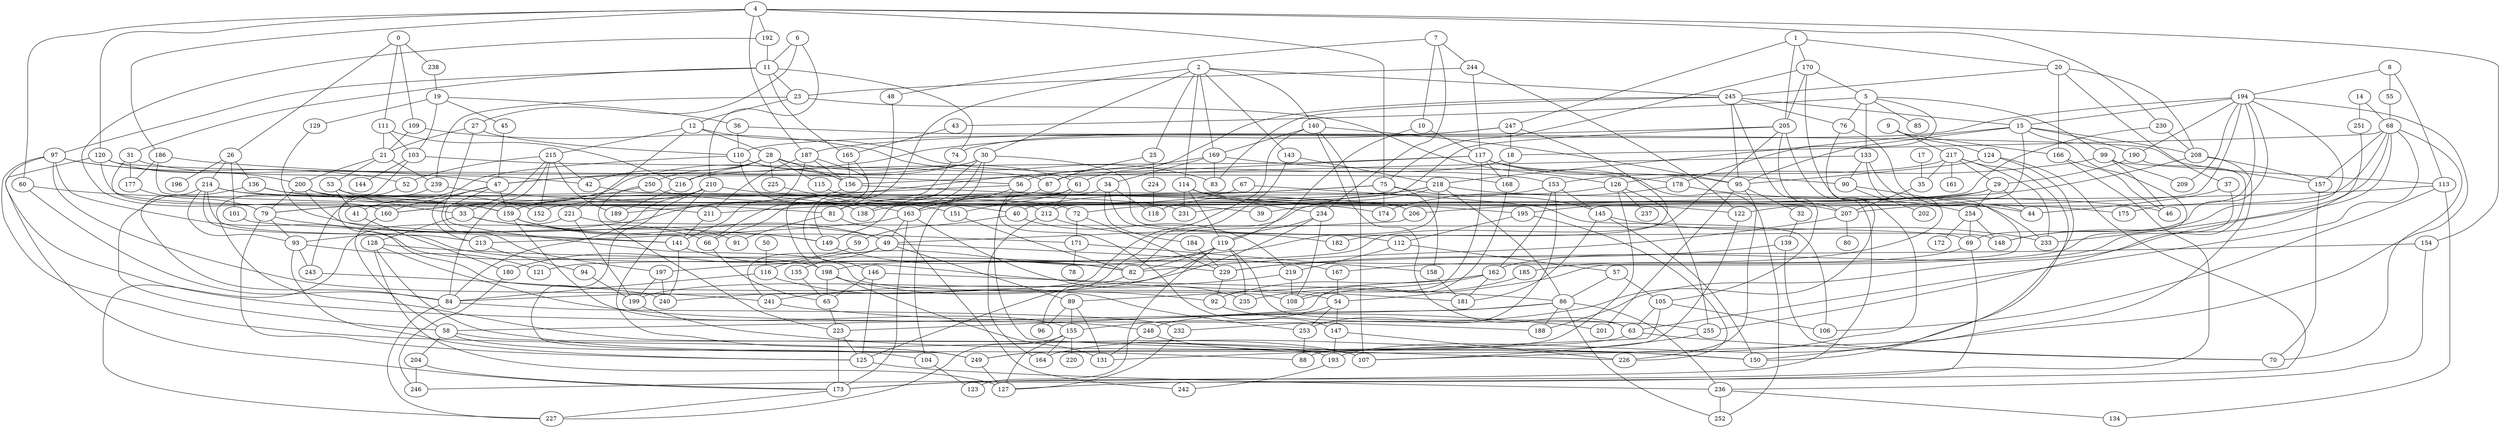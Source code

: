 strict graph  {
0;
26;
109;
111;
238;
1;
20;
170;
205;
247;
2;
25;
30;
114;
140;
143;
146;
169;
245;
4;
60;
75;
120;
154;
186;
187;
192;
230;
5;
43;
76;
85;
99;
133;
178;
6;
11;
27;
210;
7;
10;
48;
234;
244;
8;
55;
113;
194;
9;
124;
166;
217;
117;
119;
23;
31;
74;
97;
165;
12;
28;
153;
215;
221;
14;
68;
251;
15;
95;
122;
190;
198;
208;
218;
17;
35;
18;
56;
168;
19;
36;
45;
103;
129;
37;
21;
53;
200;
239;
126;
87;
224;
101;
136;
196;
214;
110;
197;
42;
61;
115;
156;
216;
225;
250;
29;
44;
72;
195;
254;
47;
81;
138;
148;
160;
163;
177;
32;
139;
33;
66;
128;
171;
34;
79;
112;
118;
184;
207;
157;
162;
39;
40;
59;
219;
41;
180;
206;
46;
108;
159;
213;
49;
89;
135;
167;
241;
50;
116;
52;
54;
147;
155;
253;
57;
86;
105;
58;
104;
193;
204;
84;
151;
212;
226;
63;
70;
249;
65;
223;
67;
106;
211;
188;
69;
173;
185;
229;
149;
145;
158;
174;
232;
78;
93;
125;
80;
91;
242;
82;
96;
83;
227;
236;
248;
252;
88;
131;
90;
202;
233;
92;
255;
121;
243;
94;
199;
201;
209;
141;
107;
144;
123;
134;
231;
235;
240;
127;
237;
152;
181;
150;
164;
220;
161;
189;
172;
175;
246;
182;
0 -- 26  [weight="2.0"];
0 -- 109  [weight="2.0"];
0 -- 111  [weight="2.0"];
0 -- 238  [weight="2.0"];
26 -- 101  [weight="2.0"];
26 -- 136  [weight="2.0"];
26 -- 196  [weight="2.0"];
26 -- 214  [weight="2.0"];
109 -- 21  [weight="2.0"];
109 -- 83  [weight="2.0"];
111 -- 21  [weight="2.0"];
111 -- 103  [weight="2.0"];
111 -- 216  [weight="2.0"];
238 -- 19  [weight="2.0"];
1 -- 20  [weight="2.0"];
1 -- 170  [weight="2.0"];
1 -- 205  [weight="2.0"];
1 -- 247  [weight="2.0"];
20 -- 37  [weight="2.0"];
20 -- 166  [weight="2.0"];
20 -- 208  [weight="2.0"];
20 -- 245  [weight="2.0"];
170 -- 5  [weight="2.0"];
170 -- 75  [weight="2.0"];
170 -- 164  [weight="2.0"];
170 -- 205  [weight="2.0"];
205 -- 121  [weight="2.0"];
205 -- 163  [weight="2.0"];
205 -- 187  [weight="2.0"];
205 -- 207  [weight="2.0"];
205 -- 246  [weight="2.0"];
247 -- 18  [weight="2.0"];
247 -- 47  [weight="2.0"];
247 -- 74  [weight="2.0"];
247 -- 182  [weight="2.0"];
2 -- 25  [weight="2.0"];
2 -- 30  [weight="2.0"];
2 -- 114  [weight="2.0"];
2 -- 140  [weight="2.0"];
2 -- 143  [weight="2.0"];
2 -- 146  [weight="2.0"];
2 -- 169  [weight="2.0"];
2 -- 245  [weight="2.0"];
25 -- 87  [weight="2.0"];
25 -- 224  [weight="2.0"];
30 -- 47  [weight="2.0"];
30 -- 81  [weight="2.0"];
30 -- 138  [weight="2.0"];
30 -- 148  [weight="2.0"];
30 -- 160  [weight="2.0"];
30 -- 163  [weight="2.0"];
114 -- 119  [weight="2.0"];
114 -- 122  [weight="2.0"];
114 -- 231  [weight="2.0"];
114 -- 234  [weight="2.0"];
140 -- 63  [weight="2.0"];
140 -- 84  [weight="2.0"];
140 -- 95  [weight="2.0"];
140 -- 107  [weight="2.0"];
140 -- 169  [weight="2.0"];
143 -- 125  [weight="2.0"];
143 -- 218  [weight="2.0"];
146 -- 65  [weight="2.0"];
146 -- 86  [weight="2.0"];
146 -- 125  [weight="2.0"];
169 -- 34  [weight="2.0"];
169 -- 83  [weight="2.0"];
169 -- 178  [weight="2.0"];
169 -- 189  [weight="2.0"];
245 -- 15  [weight="2.0"];
245 -- 61  [weight="2.0"];
245 -- 76  [weight="2.0"];
245 -- 83  [weight="2.0"];
245 -- 95  [weight="2.0"];
245 -- 105  [weight="2.0"];
4 -- 60  [weight="2.0"];
4 -- 75  [weight="2.0"];
4 -- 120  [weight="2.0"];
4 -- 154  [weight="2.0"];
4 -- 186  [weight="2.0"];
4 -- 187  [weight="2.0"];
4 -- 192  [weight="2.0"];
4 -- 230  [weight="2.0"];
60 -- 84  [weight="2.0"];
60 -- 159  [weight="2.0"];
75 -- 81  [weight="2.0"];
75 -- 138  [weight="2.0"];
75 -- 145  [weight="2.0"];
75 -- 158  [weight="2.0"];
75 -- 174  [weight="2.0"];
120 -- 168  [weight="2.0"];
120 -- 173  [weight="2.0"];
120 -- 200  [weight="2.0"];
120 -- 212  [weight="2.0"];
154 -- 229  [weight="2.0"];
154 -- 236  [weight="2.0"];
186 -- 56  [weight="2.0"];
186 -- 81  [weight="2.0"];
186 -- 177  [weight="2.0"];
187 -- 141  [weight="2.0"];
187 -- 156  [weight="2.0"];
187 -- 198  [weight="2.0"];
187 -- 211  [weight="2.0"];
192 -- 11  [weight="2.0"];
192 -- 160  [weight="2.0"];
230 -- 208  [weight="2.0"];
230 -- 212  [weight="2.0"];
5 -- 43  [weight="2.0"];
5 -- 76  [weight="2.0"];
5 -- 85  [weight="2.0"];
5 -- 99  [weight="2.0"];
5 -- 133  [weight="2.0"];
5 -- 178  [weight="2.0"];
43 -- 165  [weight="2.0"];
76 -- 44  [weight="2.0"];
76 -- 232  [weight="2.0"];
99 -- 46  [weight="2.0"];
99 -- 113  [weight="2.0"];
99 -- 126  [weight="2.0"];
99 -- 209  [weight="2.0"];
133 -- 54  [weight="2.0"];
133 -- 87  [weight="2.0"];
133 -- 90  [weight="2.0"];
133 -- 167  [weight="2.0"];
178 -- 174  [weight="2.0"];
178 -- 254  [weight="2.0"];
6 -- 11  [weight="2.0"];
6 -- 27  [weight="2.0"];
6 -- 210  [weight="2.0"];
11 -- 23  [weight="2.0"];
11 -- 31  [weight="2.0"];
11 -- 74  [weight="2.0"];
11 -- 97  [weight="2.0"];
11 -- 165  [weight="2.0"];
27 -- 21  [weight="2.0"];
27 -- 110  [weight="2.0"];
27 -- 197  [weight="2.0"];
210 -- 84  [weight="2.0"];
210 -- 107  [weight="2.0"];
210 -- 159  [weight="2.0"];
210 -- 175  [weight="2.0"];
210 -- 249  [weight="2.0"];
7 -- 10  [weight="2.0"];
7 -- 48  [weight="2.0"];
7 -- 234  [weight="2.0"];
7 -- 244  [weight="2.0"];
10 -- 117  [weight="2.0"];
10 -- 119  [weight="2.0"];
48 -- 66  [weight="2.0"];
234 -- 108  [weight="2.0"];
234 -- 119  [weight="2.0"];
234 -- 199  [weight="2.0"];
244 -- 23  [weight="2.0"];
244 -- 117  [weight="2.0"];
244 -- 122  [weight="2.0"];
8 -- 55  [weight="2.0"];
8 -- 113  [weight="2.0"];
8 -- 194  [weight="2.0"];
55 -- 68  [weight="2.0"];
113 -- 106  [weight="2.0"];
113 -- 134  [weight="2.0"];
113 -- 206  [weight="2.0"];
194 -- 15  [weight="2.0"];
194 -- 39  [weight="2.0"];
194 -- 69  [weight="2.0"];
194 -- 110  [weight="2.0"];
194 -- 148  [weight="2.0"];
194 -- 150  [weight="2.0"];
194 -- 175  [weight="2.0"];
194 -- 190  [weight="2.0"];
194 -- 209  [weight="2.0"];
9 -- 124  [weight="2.0"];
9 -- 166  [weight="2.0"];
9 -- 217  [weight="2.0"];
124 -- 95  [weight="2.0"];
124 -- 127  [weight="2.0"];
124 -- 193  [weight="2.0"];
166 -- 46  [weight="2.0"];
166 -- 173  [weight="2.0"];
217 -- 29  [weight="2.0"];
217 -- 35  [weight="2.0"];
217 -- 150  [weight="2.0"];
217 -- 153  [weight="2.0"];
217 -- 161  [weight="2.0"];
217 -- 233  [weight="2.0"];
117 -- 90  [weight="2.0"];
117 -- 95  [weight="2.0"];
117 -- 108  [weight="2.0"];
117 -- 156  [weight="2.0"];
117 -- 168  [weight="2.0"];
117 -- 216  [weight="2.0"];
117 -- 252  [weight="2.0"];
119 -- 63  [weight="2.0"];
119 -- 82  [weight="2.0"];
119 -- 116  [weight="2.0"];
119 -- 123  [weight="2.0"];
119 -- 235  [weight="2.0"];
119 -- 240  [weight="2.0"];
23 -- 12  [weight="2.0"];
23 -- 126  [weight="2.0"];
23 -- 239  [weight="2.0"];
31 -- 42  [weight="2.0"];
31 -- 160  [weight="2.0"];
31 -- 177  [weight="2.0"];
74 -- 149  [weight="2.0"];
97 -- 47  [weight="2.0"];
97 -- 52  [weight="2.0"];
97 -- 198  [weight="2.0"];
97 -- 241  [weight="2.0"];
97 -- 248  [weight="2.0"];
97 -- 249  [weight="2.0"];
165 -- 66  [weight="2.0"];
165 -- 156  [weight="2.0"];
12 -- 28  [weight="2.0"];
12 -- 153  [weight="2.0"];
12 -- 215  [weight="2.0"];
12 -- 221  [weight="2.0"];
28 -- 42  [weight="2.0"];
28 -- 61  [weight="2.0"];
28 -- 115  [weight="2.0"];
28 -- 156  [weight="2.0"];
28 -- 216  [weight="2.0"];
28 -- 225  [weight="2.0"];
28 -- 250  [weight="2.0"];
153 -- 82  [weight="2.0"];
153 -- 145  [weight="2.0"];
153 -- 162  [weight="2.0"];
153 -- 253  [weight="2.0"];
215 -- 33  [weight="2.0"];
215 -- 42  [weight="2.0"];
215 -- 52  [weight="2.0"];
215 -- 84  [weight="2.0"];
215 -- 152  [weight="2.0"];
215 -- 189  [weight="2.0"];
221 -- 69  [weight="2.0"];
221 -- 199  [weight="2.0"];
221 -- 227  [weight="2.0"];
14 -- 68  [weight="2.0"];
14 -- 251  [weight="2.0"];
68 -- 18  [weight="2.0"];
68 -- 63  [weight="2.0"];
68 -- 70  [weight="2.0"];
68 -- 148  [weight="2.0"];
68 -- 157  [weight="2.0"];
68 -- 188  [weight="2.0"];
68 -- 207  [weight="2.0"];
251 -- 233  [weight="2.0"];
15 -- 95  [weight="2.0"];
15 -- 122  [weight="2.0"];
15 -- 190  [weight="2.0"];
15 -- 198  [weight="2.0"];
15 -- 208  [weight="2.0"];
15 -- 218  [weight="2.0"];
95 -- 32  [weight="2.0"];
95 -- 201  [weight="2.0"];
95 -- 226  [weight="2.0"];
122 -- 88  [weight="2.0"];
190 -- 29  [weight="2.0"];
190 -- 255  [weight="2.0"];
198 -- 65  [weight="2.0"];
198 -- 92  [weight="2.0"];
198 -- 131  [weight="2.0"];
208 -- 107  [weight="2.0"];
208 -- 157  [weight="2.0"];
208 -- 231  [weight="2.0"];
218 -- 46  [weight="2.0"];
218 -- 79  [weight="2.0"];
218 -- 86  [weight="2.0"];
218 -- 118  [weight="2.0"];
218 -- 152  [weight="2.0"];
218 -- 197  [weight="2.0"];
17 -- 35  [weight="2.0"];
35 -- 207  [weight="2.0"];
18 -- 56  [weight="2.0"];
18 -- 168  [weight="2.0"];
56 -- 147  [weight="2.0"];
56 -- 159  [weight="2.0"];
56 -- 163  [weight="2.0"];
168 -- 223  [weight="2.0"];
19 -- 36  [weight="2.0"];
19 -- 45  [weight="2.0"];
19 -- 103  [weight="2.0"];
19 -- 129  [weight="2.0"];
36 -- 110  [weight="2.0"];
36 -- 157  [weight="2.0"];
45 -- 47  [weight="2.0"];
103 -- 87  [weight="2.0"];
103 -- 107  [weight="2.0"];
103 -- 144  [weight="2.0"];
129 -- 49  [weight="2.0"];
37 -- 44  [weight="2.0"];
37 -- 162  [weight="2.0"];
21 -- 53  [weight="2.0"];
21 -- 200  [weight="2.0"];
21 -- 239  [weight="2.0"];
53 -- 33  [weight="2.0"];
53 -- 41  [weight="2.0"];
53 -- 44  [weight="2.0"];
200 -- 39  [weight="2.0"];
200 -- 79  [weight="2.0"];
200 -- 141  [weight="2.0"];
200 -- 159  [weight="2.0"];
200 -- 211  [weight="2.0"];
239 -- 174  [weight="2.0"];
239 -- 243  [weight="2.0"];
126 -- 40  [weight="2.0"];
126 -- 237  [weight="2.0"];
126 -- 249  [weight="2.0"];
126 -- 255  [weight="2.0"];
87 -- 149  [weight="2.0"];
224 -- 118  [weight="2.0"];
101 -- 141  [weight="2.0"];
136 -- 58  [weight="2.0"];
136 -- 72  [weight="2.0"];
136 -- 152  [weight="2.0"];
214 -- 82  [weight="2.0"];
214 -- 84  [weight="2.0"];
214 -- 93  [weight="2.0"];
214 -- 138  [weight="2.0"];
214 -- 213  [weight="2.0"];
214 -- 231  [weight="2.0"];
110 -- 41  [weight="2.0"];
110 -- 151  [weight="2.0"];
110 -- 156  [weight="2.0"];
197 -- 199  [weight="2.0"];
197 -- 240  [weight="2.0"];
42 -- 206  [weight="2.0"];
61 -- 104  [weight="2.0"];
61 -- 151  [weight="2.0"];
61 -- 212  [weight="2.0"];
61 -- 226  [weight="2.0"];
115 -- 40  [weight="2.0"];
156 -- 93  [weight="2.0"];
156 -- 195  [weight="2.0"];
216 -- 189  [weight="2.0"];
225 -- 163  [weight="2.0"];
250 -- 160  [weight="2.0"];
250 -- 207  [weight="2.0"];
250 -- 223  [weight="2.0"];
29 -- 44  [weight="2.0"];
29 -- 72  [weight="2.0"];
29 -- 195  [weight="2.0"];
29 -- 254  [weight="2.0"];
72 -- 171  [weight="2.0"];
72 -- 229  [weight="2.0"];
195 -- 112  [weight="2.0"];
195 -- 226  [weight="2.0"];
254 -- 69  [weight="2.0"];
254 -- 148  [weight="2.0"];
254 -- 172  [weight="2.0"];
47 -- 108  [weight="2.0"];
47 -- 159  [weight="2.0"];
47 -- 160  [weight="2.0"];
47 -- 213  [weight="2.0"];
81 -- 91  [weight="2.0"];
81 -- 242  [weight="2.0"];
160 -- 58  [weight="2.0"];
163 -- 49  [weight="2.0"];
163 -- 173  [weight="2.0"];
163 -- 213  [weight="2.0"];
163 -- 235  [weight="2.0"];
177 -- 79  [weight="2.0"];
32 -- 139  [weight="2.0"];
139 -- 70  [weight="2.0"];
139 -- 229  [weight="2.0"];
33 -- 66  [weight="2.0"];
33 -- 128  [weight="2.0"];
33 -- 171  [weight="2.0"];
66 -- 65  [weight="2.0"];
128 -- 88  [weight="2.0"];
128 -- 127  [weight="2.0"];
128 -- 188  [weight="2.0"];
128 -- 229  [weight="2.0"];
171 -- 78  [weight="2.0"];
171 -- 158  [weight="2.0"];
34 -- 79  [weight="2.0"];
34 -- 112  [weight="2.0"];
34 -- 118  [weight="2.0"];
34 -- 184  [weight="2.0"];
79 -- 93  [weight="2.0"];
79 -- 125  [weight="2.0"];
79 -- 149  [weight="2.0"];
112 -- 57  [weight="2.0"];
112 -- 219  [weight="2.0"];
184 -- 229  [weight="2.0"];
207 -- 80  [weight="2.0"];
207 -- 82  [weight="2.0"];
157 -- 70  [weight="2.0"];
162 -- 89  [weight="2.0"];
162 -- 92  [weight="2.0"];
162 -- 108  [weight="2.0"];
162 -- 181  [weight="2.0"];
40 -- 59  [weight="2.0"];
40 -- 219  [weight="2.0"];
59 -- 180  [weight="2.0"];
219 -- 108  [weight="2.0"];
219 -- 241  [weight="2.0"];
41 -- 180  [weight="2.0"];
180 -- 246  [weight="2.0"];
206 -- 49  [weight="2.0"];
159 -- 49  [weight="2.0"];
159 -- 91  [weight="2.0"];
159 -- 149  [weight="2.0"];
159 -- 155  [weight="2.0"];
213 -- 94  [weight="2.0"];
49 -- 89  [weight="2.0"];
49 -- 135  [weight="2.0"];
49 -- 167  [weight="2.0"];
49 -- 241  [weight="2.0"];
89 -- 96  [weight="2.0"];
89 -- 131  [weight="2.0"];
89 -- 155  [weight="2.0"];
135 -- 65  [weight="2.0"];
167 -- 54  [weight="2.0"];
241 -- 201  [weight="2.0"];
50 -- 116  [weight="2.0"];
116 -- 84  [weight="2.0"];
116 -- 253  [weight="2.0"];
52 -- 54  [weight="2.0"];
54 -- 147  [weight="2.0"];
54 -- 155  [weight="2.0"];
54 -- 253  [weight="2.0"];
147 -- 193  [weight="2.0"];
147 -- 226  [weight="2.0"];
155 -- 127  [weight="2.0"];
155 -- 164  [weight="2.0"];
155 -- 220  [weight="2.0"];
155 -- 227  [weight="2.0"];
253 -- 88  [weight="2.0"];
57 -- 86  [weight="2.0"];
57 -- 105  [weight="2.0"];
86 -- 58  [weight="2.0"];
86 -- 188  [weight="2.0"];
86 -- 236  [weight="2.0"];
86 -- 248  [weight="2.0"];
86 -- 252  [weight="2.0"];
105 -- 63  [weight="2.0"];
105 -- 106  [weight="2.0"];
105 -- 131  [weight="2.0"];
58 -- 104  [weight="2.0"];
58 -- 193  [weight="2.0"];
58 -- 204  [weight="2.0"];
104 -- 123  [weight="2.0"];
193 -- 242  [weight="2.0"];
204 -- 173  [weight="2.0"];
204 -- 246  [weight="2.0"];
84 -- 227  [weight="2.0"];
84 -- 232  [weight="2.0"];
151 -- 82  [weight="2.0"];
212 -- 164  [weight="2.0"];
212 -- 182  [weight="2.0"];
63 -- 70  [weight="2.0"];
63 -- 249  [weight="2.0"];
249 -- 127  [weight="2.0"];
65 -- 223  [weight="2.0"];
223 -- 125  [weight="2.0"];
223 -- 173  [weight="2.0"];
67 -- 106  [weight="2.0"];
67 -- 211  [weight="2.0"];
211 -- 141  [weight="2.0"];
69 -- 173  [weight="2.0"];
69 -- 185  [weight="2.0"];
173 -- 227  [weight="2.0"];
185 -- 235  [weight="2.0"];
229 -- 92  [weight="2.0"];
149 -- 82  [weight="2.0"];
145 -- 150  [weight="2.0"];
145 -- 181  [weight="2.0"];
145 -- 233  [weight="2.0"];
158 -- 181  [weight="2.0"];
232 -- 127  [weight="2.0"];
93 -- 121  [weight="2.0"];
93 -- 125  [weight="2.0"];
93 -- 243  [weight="2.0"];
125 -- 236  [weight="2.0"];
82 -- 96  [weight="2.0"];
236 -- 134  [weight="2.0"];
236 -- 252  [weight="2.0"];
248 -- 131  [weight="2.0"];
248 -- 150  [weight="2.0"];
90 -- 202  [weight="2.0"];
90 -- 233  [weight="2.0"];
92 -- 255  [weight="2.0"];
255 -- 107  [weight="2.0"];
243 -- 240  [weight="2.0"];
94 -- 199  [weight="2.0"];
199 -- 150  [weight="2.0"];
141 -- 181  [weight="2.0"];
141 -- 240  [weight="2.0"];
}

